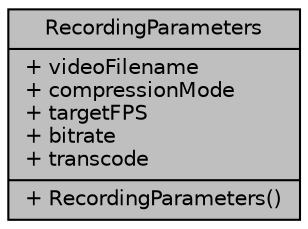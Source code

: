 digraph "RecordingParameters"
{
 // LATEX_PDF_SIZE
  edge [fontname="Helvetica",fontsize="10",labelfontname="Helvetica",labelfontsize="10"];
  node [fontname="Helvetica",fontsize="10",shape=record];
  Node1 [label="{RecordingParameters\n|+ videoFilename\l+ compressionMode\l+ targetFPS\l+ bitrate\l+ transcode\l|+ RecordingParameters()\l}",height=0.2,width=0.4,color="black", fillcolor="grey75", style="filled", fontcolor="black",tooltip="Sets the recording parameters."];
}
